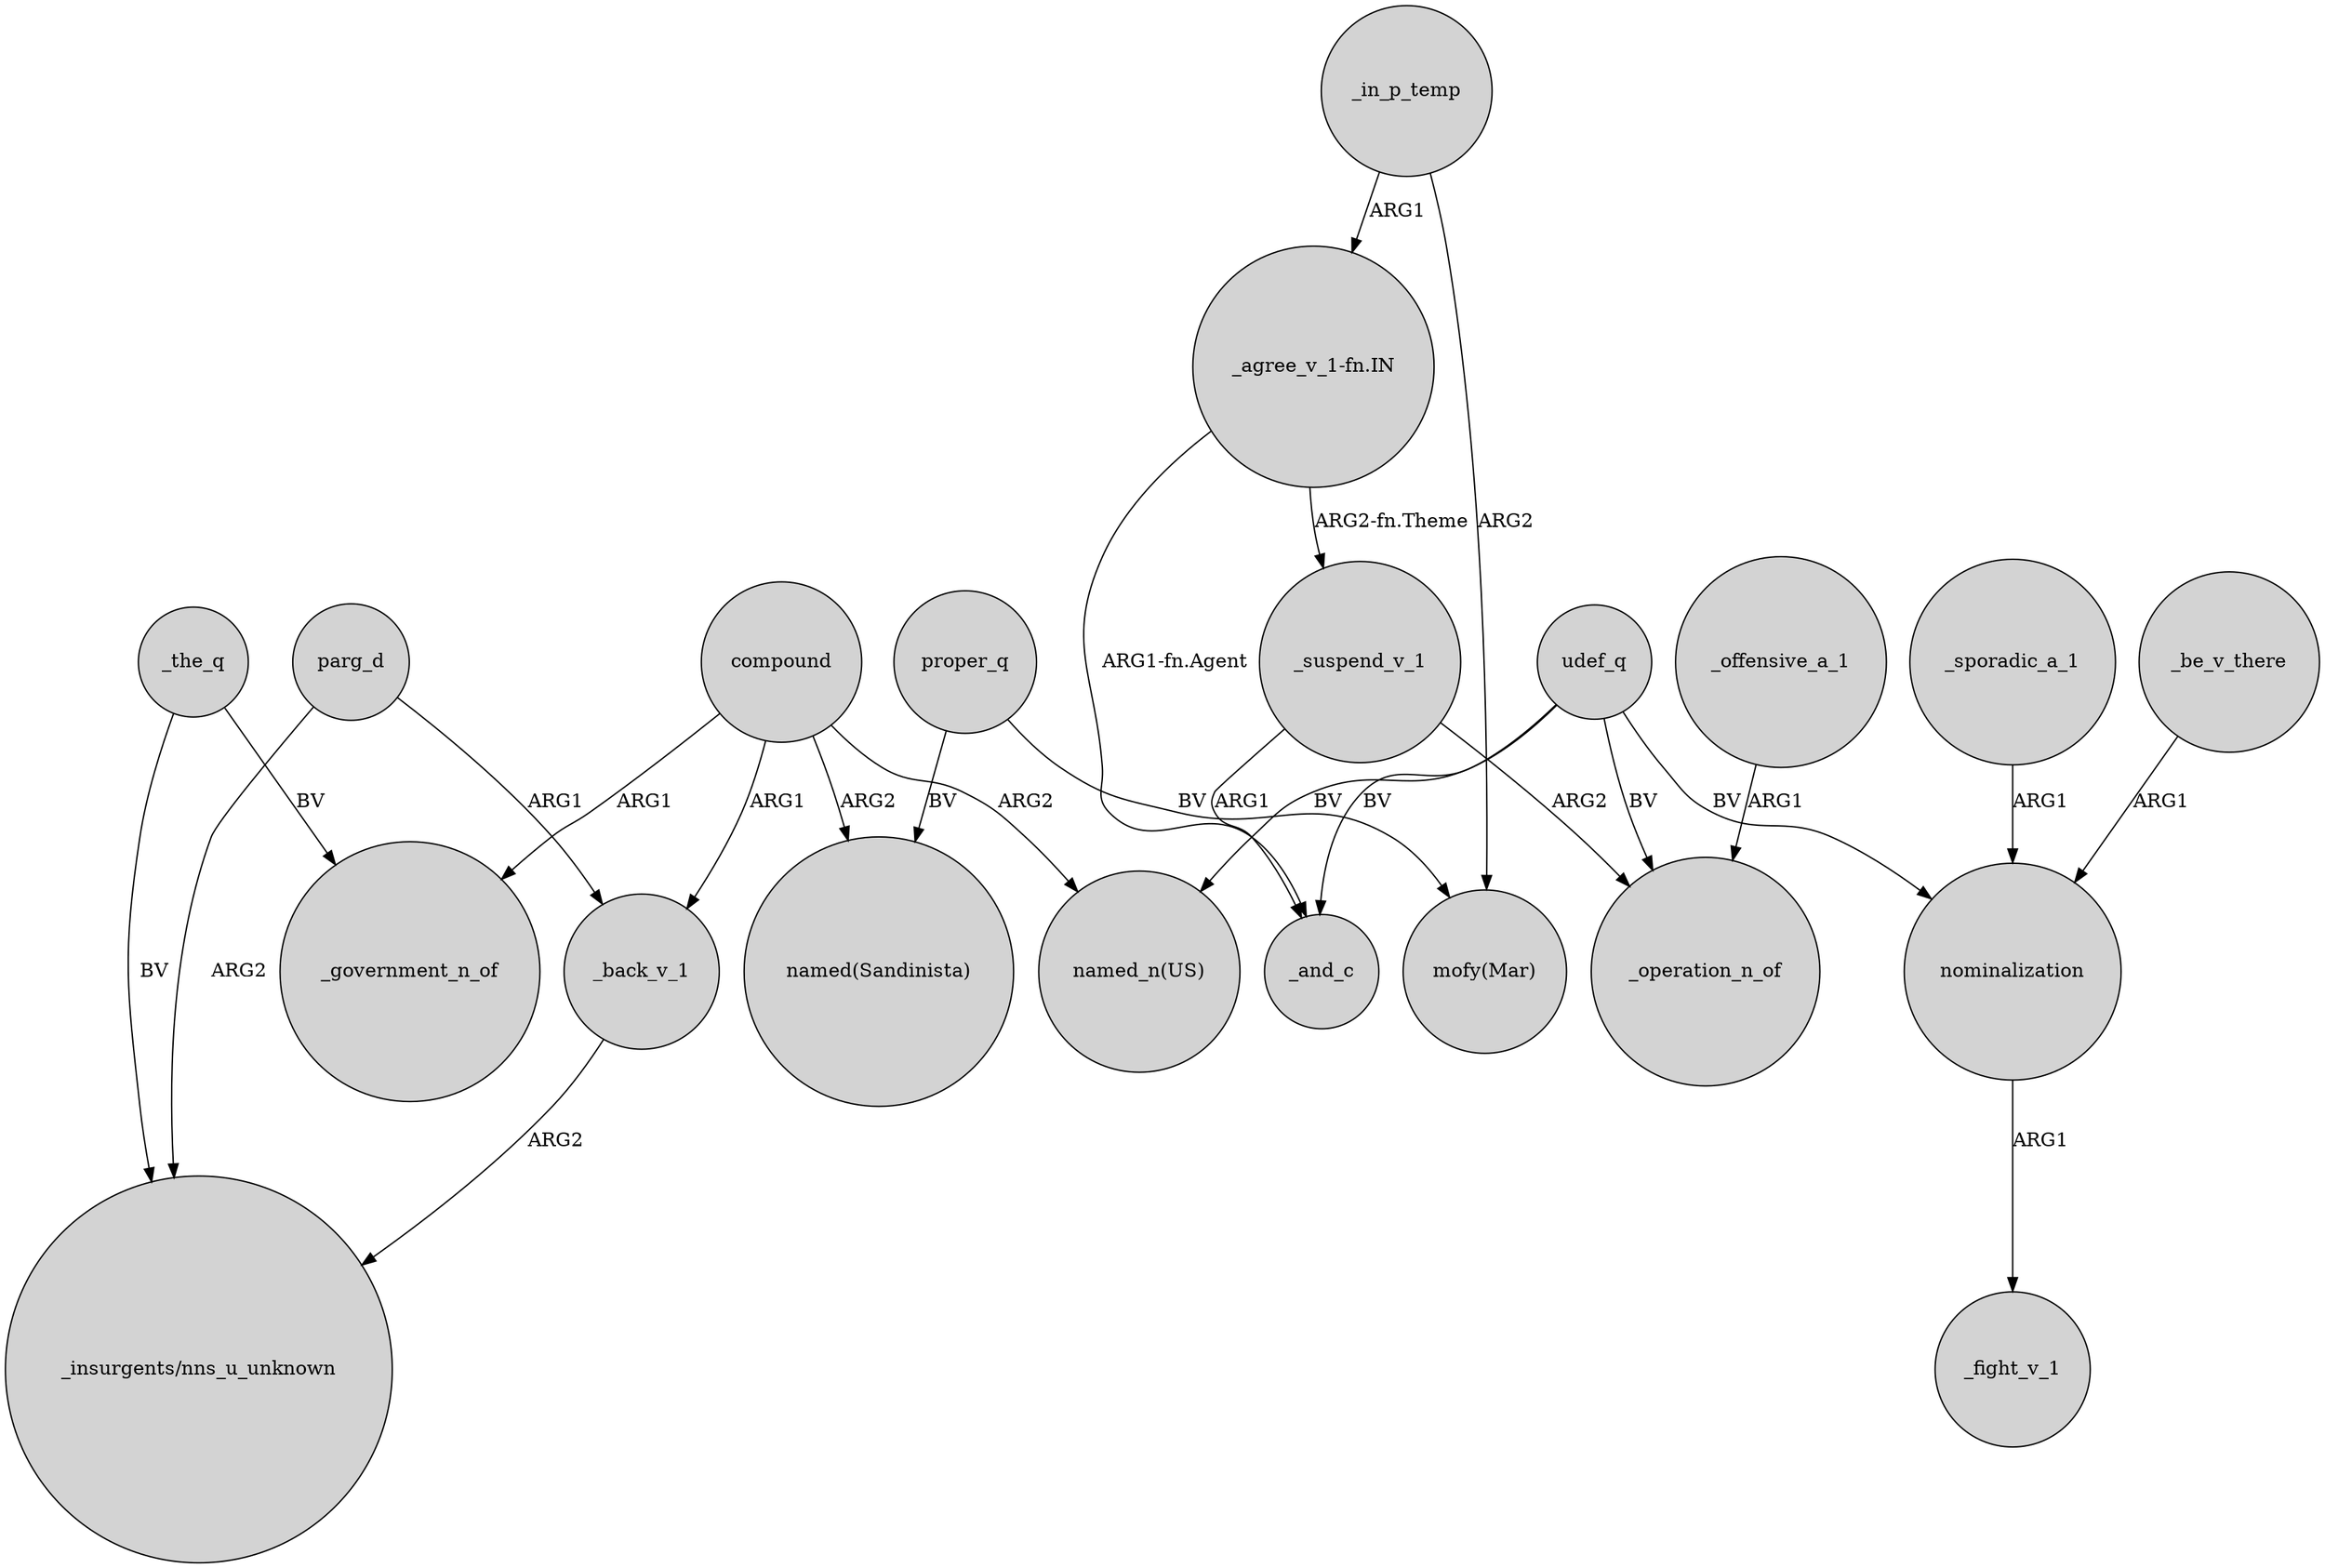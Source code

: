 digraph {
	node [shape=circle style=filled]
	"_agree_v_1-fn.IN" -> _suspend_v_1 [label="ARG2-fn.Theme"]
	udef_q -> "named_n(US)" [label=BV]
	compound -> _government_n_of [label=ARG1]
	_suspend_v_1 -> _and_c [label=ARG1]
	nominalization -> _fight_v_1 [label=ARG1]
	compound -> _back_v_1 [label=ARG1]
	_in_p_temp -> "mofy(Mar)" [label=ARG2]
	_sporadic_a_1 -> nominalization [label=ARG1]
	_offensive_a_1 -> _operation_n_of [label=ARG1]
	"_agree_v_1-fn.IN" -> _and_c [label="ARG1-fn.Agent"]
	compound -> "named_n(US)" [label=ARG2]
	_suspend_v_1 -> _operation_n_of [label=ARG2]
	_back_v_1 -> "_insurgents/nns_u_unknown" [label=ARG2]
	compound -> "named(Sandinista)" [label=ARG2]
	_the_q -> "_insurgents/nns_u_unknown" [label=BV]
	proper_q -> "mofy(Mar)" [label=BV]
	parg_d -> _back_v_1 [label=ARG1]
	proper_q -> "named(Sandinista)" [label=BV]
	udef_q -> nominalization [label=BV]
	_the_q -> _government_n_of [label=BV]
	_be_v_there -> nominalization [label=ARG1]
	parg_d -> "_insurgents/nns_u_unknown" [label=ARG2]
	udef_q -> _and_c [label=BV]
	udef_q -> _operation_n_of [label=BV]
	_in_p_temp -> "_agree_v_1-fn.IN" [label=ARG1]
}
